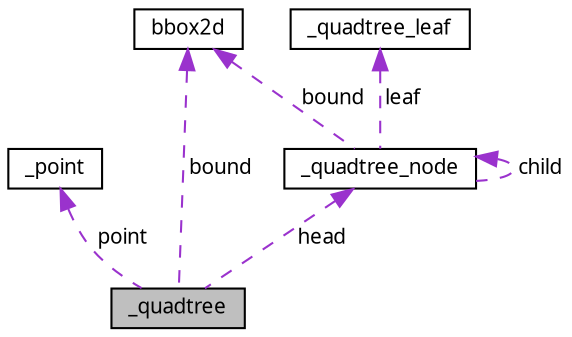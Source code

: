 digraph "_quadtree"
{
  edge [fontname="FreeSans.ttf",fontsize="10",labelfontname="FreeSans.ttf",labelfontsize="10"];
  node [fontname="FreeSans.ttf",fontsize="10",shape=record];
  Node1 [label="_quadtree",height=0.2,width=0.4,color="black", fillcolor="grey75", style="filled", fontcolor="black"];
  Node2 -> Node1 [dir="back",color="darkorchid3",fontsize="10",style="dashed",label=" point" ,fontname="FreeSans.ttf"];
  Node2 [label="_point",height=0.2,width=0.4,color="black", fillcolor="white", style="filled",URL="$struct__point.html"];
  Node3 -> Node1 [dir="back",color="darkorchid3",fontsize="10",style="dashed",label=" bound" ,fontname="FreeSans.ttf"];
  Node3 [label="bbox2d",height=0.2,width=0.4,color="black", fillcolor="white", style="filled",URL="$structbbox2d.html"];
  Node4 -> Node1 [dir="back",color="darkorchid3",fontsize="10",style="dashed",label=" head" ,fontname="FreeSans.ttf"];
  Node4 [label="_quadtree_node",height=0.2,width=0.4,color="black", fillcolor="white", style="filled",URL="$struct__quadtree__node.html"];
  Node3 -> Node4 [dir="back",color="darkorchid3",fontsize="10",style="dashed",label=" bound" ,fontname="FreeSans.ttf"];
  Node4 -> Node4 [dir="back",color="darkorchid3",fontsize="10",style="dashed",label=" child" ,fontname="FreeSans.ttf"];
  Node5 -> Node4 [dir="back",color="darkorchid3",fontsize="10",style="dashed",label=" leaf" ,fontname="FreeSans.ttf"];
  Node5 [label="_quadtree_leaf",height=0.2,width=0.4,color="black", fillcolor="white", style="filled",URL="$struct__quadtree__leaf.html"];
}
